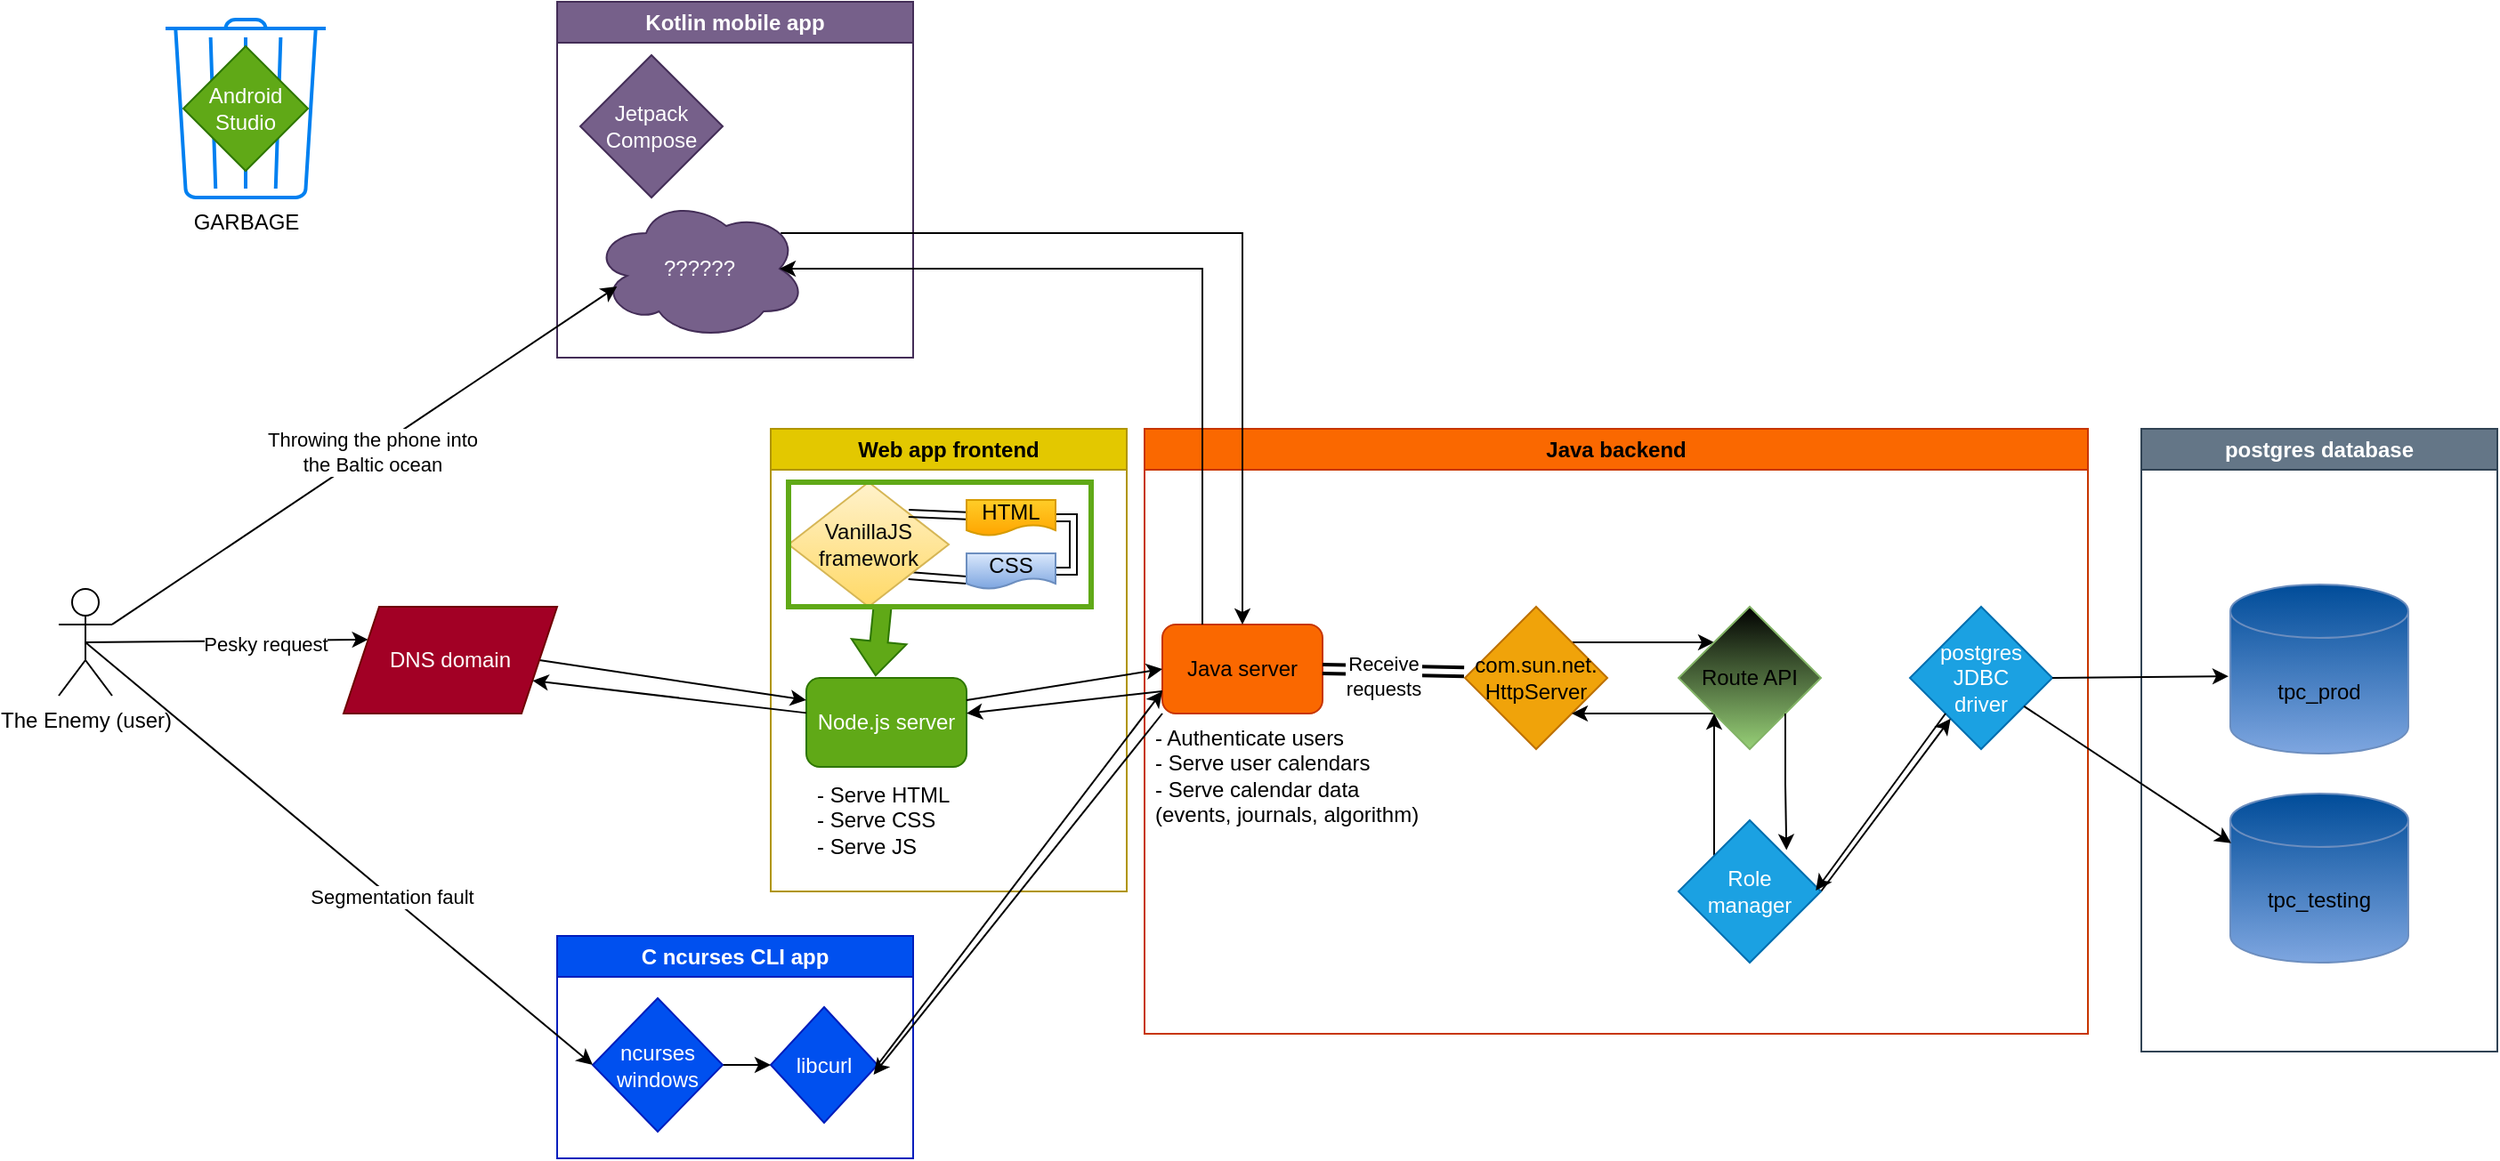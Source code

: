 <mxfile version="24.7.17">
  <diagram name="Page-1" id="qCrpPGSgyrSHu1Y6GTcY">
    <mxGraphModel dx="1646" dy="481" grid="1" gridSize="10" guides="1" tooltips="1" connect="1" arrows="1" fold="1" page="1" pageScale="1" pageWidth="827" pageHeight="1169" math="0" shadow="0">
      <root>
        <mxCell id="0" />
        <mxCell id="1" parent="0" />
        <mxCell id="ocARtNPw27UIIIYKhRhL-1" value="Java backend" style="swimlane;whiteSpace=wrap;html=1;fillColor=#fa6800;fontColor=#000000;strokeColor=#C73500;" parent="1" vertex="1">
          <mxGeometry x="-110" y="300" width="530" height="340" as="geometry" />
        </mxCell>
        <mxCell id="ocARtNPw27UIIIYKhRhL-31" value="Java server" style="rounded=1;whiteSpace=wrap;html=1;fillColor=#fa6800;fontColor=#000000;strokeColor=#C73500;" parent="ocARtNPw27UIIIYKhRhL-1" vertex="1">
          <mxGeometry x="10" y="110" width="90" height="50" as="geometry" />
        </mxCell>
        <mxCell id="ocARtNPw27UIIIYKhRhL-35" value="- Authenticate users&lt;div&gt;- Serve user calendars&lt;/div&gt;&lt;div&gt;- Serve calendar data (events, journals, algorithm)&lt;/div&gt;" style="text;strokeColor=none;fillColor=none;align=left;verticalAlign=middle;spacingLeft=4;spacingRight=4;overflow=hidden;points=[[0,0.5],[1,0.5]];portConstraint=eastwest;rotatable=0;whiteSpace=wrap;html=1;" parent="ocARtNPw27UIIIYKhRhL-1" vertex="1">
          <mxGeometry y="160" width="160" height="70" as="geometry" />
        </mxCell>
        <mxCell id="ocARtNPw27UIIIYKhRhL-60" value="postgres&lt;div&gt;JDBC&lt;/div&gt;&lt;div&gt;driver&lt;/div&gt;" style="rhombus;whiteSpace=wrap;html=1;fillColor=#1ba1e2;fontColor=#ffffff;strokeColor=#006EAF;" parent="ocARtNPw27UIIIYKhRhL-1" vertex="1">
          <mxGeometry x="430" y="100" width="80" height="80" as="geometry" />
        </mxCell>
        <mxCell id="ocARtNPw27UIIIYKhRhL-88" style="edgeStyle=orthogonalEdgeStyle;rounded=0;orthogonalLoop=1;jettySize=auto;html=1;exitX=1;exitY=0;exitDx=0;exitDy=0;entryX=0;entryY=0;entryDx=0;entryDy=0;" parent="ocARtNPw27UIIIYKhRhL-1" source="ocARtNPw27UIIIYKhRhL-65" target="ocARtNPw27UIIIYKhRhL-87" edge="1">
          <mxGeometry relative="1" as="geometry" />
        </mxCell>
        <mxCell id="ocARtNPw27UIIIYKhRhL-65" value="com.sun.net.&lt;div&gt;HttpServer&lt;/div&gt;" style="rhombus;whiteSpace=wrap;html=1;fillColor=#f0a30a;fontColor=#000000;strokeColor=#BD7000;" parent="ocARtNPw27UIIIYKhRhL-1" vertex="1">
          <mxGeometry x="180" y="100" width="80" height="80" as="geometry" />
        </mxCell>
        <mxCell id="ocARtNPw27UIIIYKhRhL-82" style="rounded=0;orthogonalLoop=1;jettySize=auto;html=1;exitX=-0.006;exitY=0.458;exitDx=0;exitDy=0;entryX=1;entryY=0.5;entryDx=0;entryDy=0;shape=link;strokeWidth=2;exitPerimeter=0;" parent="ocARtNPw27UIIIYKhRhL-1" source="ocARtNPw27UIIIYKhRhL-65" target="ocARtNPw27UIIIYKhRhL-31" edge="1">
          <mxGeometry relative="1" as="geometry" />
        </mxCell>
        <mxCell id="ocARtNPw27UIIIYKhRhL-83" value="Receive&lt;div&gt;requests&lt;/div&gt;" style="edgeLabel;html=1;align=center;verticalAlign=middle;resizable=0;points=[];" parent="ocARtNPw27UIIIYKhRhL-82" vertex="1" connectable="0">
          <mxGeometry x="0.141" y="3" relative="1" as="geometry">
            <mxPoint as="offset" />
          </mxGeometry>
        </mxCell>
        <mxCell id="ocARtNPw27UIIIYKhRhL-89" style="edgeStyle=orthogonalEdgeStyle;rounded=0;orthogonalLoop=1;jettySize=auto;html=1;exitX=0;exitY=1;exitDx=0;exitDy=0;entryX=1;entryY=1;entryDx=0;entryDy=0;" parent="ocARtNPw27UIIIYKhRhL-1" source="ocARtNPw27UIIIYKhRhL-87" target="ocARtNPw27UIIIYKhRhL-65" edge="1">
          <mxGeometry relative="1" as="geometry" />
        </mxCell>
        <mxCell id="ocARtNPw27UIIIYKhRhL-87" value="Route API" style="rhombus;whiteSpace=wrap;html=1;fillColor=#000000;strokeColor=#82b366;gradientColor=#97d077;" parent="ocARtNPw27UIIIYKhRhL-1" vertex="1">
          <mxGeometry x="300" y="100" width="80" height="80" as="geometry" />
        </mxCell>
        <mxCell id="ocARtNPw27UIIIYKhRhL-94" style="edgeStyle=orthogonalEdgeStyle;rounded=0;orthogonalLoop=1;jettySize=auto;html=1;exitX=0;exitY=0;exitDx=0;exitDy=0;entryX=0;entryY=1;entryDx=0;entryDy=0;" parent="ocARtNPw27UIIIYKhRhL-1" source="ocARtNPw27UIIIYKhRhL-90" target="ocARtNPw27UIIIYKhRhL-87" edge="1">
          <mxGeometry relative="1" as="geometry" />
        </mxCell>
        <mxCell id="ocARtNPw27UIIIYKhRhL-95" style="rounded=0;orthogonalLoop=1;jettySize=auto;html=1;exitX=1;exitY=0.5;exitDx=0;exitDy=0;" parent="ocARtNPw27UIIIYKhRhL-1" source="ocARtNPw27UIIIYKhRhL-90" target="ocARtNPw27UIIIYKhRhL-60" edge="1">
          <mxGeometry relative="1" as="geometry" />
        </mxCell>
        <mxCell id="ocARtNPw27UIIIYKhRhL-90" value="Role&lt;div&gt;manager&lt;/div&gt;" style="rhombus;whiteSpace=wrap;html=1;fillColor=#1ba1e2;strokeColor=#006EAF;fontColor=#ffffff;" parent="ocARtNPw27UIIIYKhRhL-1" vertex="1">
          <mxGeometry x="300" y="220" width="80" height="80" as="geometry" />
        </mxCell>
        <mxCell id="ocARtNPw27UIIIYKhRhL-93" style="edgeStyle=orthogonalEdgeStyle;rounded=0;orthogonalLoop=1;jettySize=auto;html=1;exitX=1;exitY=1;exitDx=0;exitDy=0;entryX=0.758;entryY=0.21;entryDx=0;entryDy=0;entryPerimeter=0;" parent="ocARtNPw27UIIIYKhRhL-1" source="ocARtNPw27UIIIYKhRhL-87" target="ocARtNPw27UIIIYKhRhL-90" edge="1">
          <mxGeometry relative="1" as="geometry" />
        </mxCell>
        <mxCell id="ocARtNPw27UIIIYKhRhL-96" style="rounded=0;orthogonalLoop=1;jettySize=auto;html=1;exitX=0;exitY=1;exitDx=0;exitDy=0;entryX=0.964;entryY=0.494;entryDx=0;entryDy=0;entryPerimeter=0;" parent="ocARtNPw27UIIIYKhRhL-1" source="ocARtNPw27UIIIYKhRhL-60" target="ocARtNPw27UIIIYKhRhL-90" edge="1">
          <mxGeometry relative="1" as="geometry" />
        </mxCell>
        <mxCell id="ocARtNPw27UIIIYKhRhL-2" value="Web app frontend" style="swimlane;whiteSpace=wrap;html=1;fillColor=#e3c800;fontColor=#000000;strokeColor=#B09500;" parent="1" vertex="1">
          <mxGeometry x="-320" y="300" width="200" height="260" as="geometry" />
        </mxCell>
        <mxCell id="ocARtNPw27UIIIYKhRhL-22" value="Node.js server" style="rounded=1;whiteSpace=wrap;html=1;fillColor=#60a917;fontColor=#ffffff;strokeColor=#2D7600;" parent="ocARtNPw27UIIIYKhRhL-2" vertex="1">
          <mxGeometry x="20" y="140" width="90" height="50" as="geometry" />
        </mxCell>
        <mxCell id="ocARtNPw27UIIIYKhRhL-36" value="- Serve HTML&lt;div&gt;- Serve CSS&lt;/div&gt;&lt;div&gt;- Serve JS&lt;/div&gt;" style="text;strokeColor=none;fillColor=none;align=left;verticalAlign=middle;spacingLeft=4;spacingRight=4;overflow=hidden;points=[[0,0.5],[1,0.5]];portConstraint=eastwest;rotatable=0;whiteSpace=wrap;html=1;" parent="ocARtNPw27UIIIYKhRhL-2" vertex="1">
          <mxGeometry x="20" y="190" width="100" height="60" as="geometry" />
        </mxCell>
        <mxCell id="ocARtNPw27UIIIYKhRhL-111" style="rounded=0;orthogonalLoop=1;jettySize=auto;html=1;exitX=1;exitY=1;exitDx=0;exitDy=0;entryX=0;entryY=0.75;entryDx=0;entryDy=0;shape=link;" parent="ocARtNPw27UIIIYKhRhL-2" source="ocARtNPw27UIIIYKhRhL-106" target="ocARtNPw27UIIIYKhRhL-108" edge="1">
          <mxGeometry relative="1" as="geometry" />
        </mxCell>
        <mxCell id="ocARtNPw27UIIIYKhRhL-106" value="&lt;font color=&quot;#080808&quot;&gt;VanillaJS&lt;/font&gt;&lt;div&gt;&lt;font color=&quot;#080808&quot;&gt;framework&lt;/font&gt;&lt;/div&gt;" style="rhombus;whiteSpace=wrap;html=1;fillColor=#fff2cc;gradientColor=#ffd966;strokeColor=#d6b656;" parent="ocARtNPw27UIIIYKhRhL-2" vertex="1">
          <mxGeometry x="10" y="30" width="90" height="70" as="geometry" />
        </mxCell>
        <mxCell id="ocARtNPw27UIIIYKhRhL-109" style="edgeStyle=orthogonalEdgeStyle;rounded=0;orthogonalLoop=1;jettySize=auto;html=1;exitX=1;exitY=0.5;exitDx=0;exitDy=0;entryX=1;entryY=0.5;entryDx=0;entryDy=0;shape=link;" parent="ocARtNPw27UIIIYKhRhL-2" source="ocARtNPw27UIIIYKhRhL-107" target="ocARtNPw27UIIIYKhRhL-108" edge="1">
          <mxGeometry relative="1" as="geometry">
            <mxPoint x="180" y="80" as="targetPoint" />
            <Array as="points">
              <mxPoint x="170" y="50" />
              <mxPoint x="170" y="80" />
            </Array>
          </mxGeometry>
        </mxCell>
        <mxCell id="ocARtNPw27UIIIYKhRhL-110" style="rounded=0;orthogonalLoop=1;jettySize=auto;html=1;entryX=1;entryY=0;entryDx=0;entryDy=0;shape=link;" parent="ocARtNPw27UIIIYKhRhL-2" source="ocARtNPw27UIIIYKhRhL-107" target="ocARtNPw27UIIIYKhRhL-106" edge="1">
          <mxGeometry relative="1" as="geometry" />
        </mxCell>
        <mxCell id="ocARtNPw27UIIIYKhRhL-107" value="&lt;font color=&quot;#000000&quot;&gt;HTML&lt;/font&gt;" style="shape=document;whiteSpace=wrap;html=1;boundedLbl=1;fillColor=#ffcd28;gradientColor=#ffa500;strokeColor=#d79b00;" parent="ocARtNPw27UIIIYKhRhL-2" vertex="1">
          <mxGeometry x="110" y="40" width="50" height="20" as="geometry" />
        </mxCell>
        <mxCell id="ocARtNPw27UIIIYKhRhL-108" value="&lt;font color=&quot;#000000&quot;&gt;CSS&lt;/font&gt;" style="shape=document;whiteSpace=wrap;html=1;boundedLbl=1;fillColor=#dae8fc;gradientColor=#7ea6e0;strokeColor=#6c8ebf;" parent="ocARtNPw27UIIIYKhRhL-2" vertex="1">
          <mxGeometry x="110" y="70" width="50" height="20" as="geometry" />
        </mxCell>
        <mxCell id="ocARtNPw27UIIIYKhRhL-115" value="" style="shape=flexArrow;endArrow=classic;html=1;rounded=0;fillColor=#60a917;strokeColor=#2D7600;exitX=0.313;exitY=0.977;exitDx=0;exitDy=0;exitPerimeter=0;entryX=0.432;entryY=-0.019;entryDx=0;entryDy=0;entryPerimeter=0;" parent="ocARtNPw27UIIIYKhRhL-2" source="ocARtNPw27UIIIYKhRhL-128" target="ocARtNPw27UIIIYKhRhL-22" edge="1">
          <mxGeometry width="50" height="50" relative="1" as="geometry">
            <mxPoint x="110" y="100" as="sourcePoint" />
            <mxPoint x="70" y="130" as="targetPoint" />
          </mxGeometry>
        </mxCell>
        <mxCell id="ocARtNPw27UIIIYKhRhL-128" value="" style="rounded=0;whiteSpace=wrap;html=1;perimeterSpacing=1;fillColor=none;fontColor=#ffffff;strokeColor=#60A917;strokeWidth=3;" parent="ocARtNPw27UIIIYKhRhL-2" vertex="1">
          <mxGeometry x="10" y="30" width="170" height="70" as="geometry" />
        </mxCell>
        <mxCell id="ocARtNPw27UIIIYKhRhL-3" value="Kotlin mobile app" style="swimlane;whiteSpace=wrap;html=1;fillColor=#76608a;fontColor=#ffffff;strokeColor=#432D57;" parent="1" vertex="1">
          <mxGeometry x="-440" y="60" width="200" height="200" as="geometry" />
        </mxCell>
        <mxCell id="ocARtNPw27UIIIYKhRhL-103" value="Jetpack&lt;div&gt;Compose&lt;/div&gt;" style="rhombus;whiteSpace=wrap;html=1;fillColor=#76608a;fontColor=#ffffff;strokeColor=#432D57;" parent="ocARtNPw27UIIIYKhRhL-3" vertex="1">
          <mxGeometry x="13" y="30" width="80" height="80" as="geometry" />
        </mxCell>
        <mxCell id="ocARtNPw27UIIIYKhRhL-5" value="postgres database" style="swimlane;whiteSpace=wrap;html=1;fillColor=#647687;fontColor=#ffffff;strokeColor=#314354;" parent="1" vertex="1">
          <mxGeometry x="450" y="300" width="200" height="350" as="geometry" />
        </mxCell>
        <mxCell id="ocARtNPw27UIIIYKhRhL-97" value="tpc_prod" style="shape=cylinder3;whiteSpace=wrap;html=1;boundedLbl=1;backgroundOutline=1;size=15;fillColor=#004C99;strokeColor=#6c8ebf;gradientColor=#7ea6e0;" parent="ocARtNPw27UIIIYKhRhL-5" vertex="1">
          <mxGeometry x="50" y="87.5" width="100" height="95" as="geometry" />
        </mxCell>
        <mxCell id="ocARtNPw27UIIIYKhRhL-98" value="tpc_testing" style="shape=cylinder3;whiteSpace=wrap;html=1;boundedLbl=1;backgroundOutline=1;size=15;fillColor=#004C99;strokeColor=#6c8ebf;gradientColor=#7ea6e0;" parent="ocARtNPw27UIIIYKhRhL-5" vertex="1">
          <mxGeometry x="50" y="205" width="100" height="95" as="geometry" />
        </mxCell>
        <mxCell id="ocARtNPw27UIIIYKhRhL-6" value="C ncurses CLI app" style="swimlane;whiteSpace=wrap;html=1;fillColor=#0050ef;fontColor=#ffffff;strokeColor=#001DBC;" parent="1" vertex="1">
          <mxGeometry x="-440" y="585" width="200" height="125" as="geometry" />
        </mxCell>
        <mxCell id="ocARtNPw27UIIIYKhRhL-39" value="libcurl" style="rhombus;whiteSpace=wrap;html=1;fillColor=#0050ef;fontColor=#ffffff;strokeColor=#001DBC;" parent="ocARtNPw27UIIIYKhRhL-6" vertex="1">
          <mxGeometry x="120" y="40" width="60" height="65" as="geometry" />
        </mxCell>
        <mxCell id="ocARtNPw27UIIIYKhRhL-41" value="" style="edgeStyle=orthogonalEdgeStyle;rounded=0;orthogonalLoop=1;jettySize=auto;html=1;" parent="ocARtNPw27UIIIYKhRhL-6" source="ocARtNPw27UIIIYKhRhL-40" target="ocARtNPw27UIIIYKhRhL-39" edge="1">
          <mxGeometry relative="1" as="geometry" />
        </mxCell>
        <mxCell id="ocARtNPw27UIIIYKhRhL-40" value="ncurses&lt;div&gt;windows&lt;/div&gt;" style="rhombus;whiteSpace=wrap;html=1;fillColor=#0050ef;fontColor=#ffffff;strokeColor=#001DBC;" parent="ocARtNPw27UIIIYKhRhL-6" vertex="1">
          <mxGeometry x="20" y="35" width="73" height="75" as="geometry" />
        </mxCell>
        <mxCell id="ocARtNPw27UIIIYKhRhL-15" style="rounded=0;orthogonalLoop=1;jettySize=auto;html=1;exitX=0.5;exitY=0.5;exitDx=0;exitDy=0;exitPerimeter=0;entryX=0;entryY=0.25;entryDx=0;entryDy=0;" parent="1" source="ocARtNPw27UIIIYKhRhL-9" target="ocARtNPw27UIIIYKhRhL-14" edge="1">
          <mxGeometry relative="1" as="geometry" />
        </mxCell>
        <mxCell id="ocARtNPw27UIIIYKhRhL-16" value="Pesky request" style="edgeLabel;html=1;align=center;verticalAlign=middle;resizable=0;points=[];" parent="ocARtNPw27UIIIYKhRhL-15" vertex="1" connectable="0">
          <mxGeometry x="0.267" y="-2" relative="1" as="geometry">
            <mxPoint as="offset" />
          </mxGeometry>
        </mxCell>
        <mxCell id="ocARtNPw27UIIIYKhRhL-43" style="rounded=0;orthogonalLoop=1;jettySize=auto;html=1;exitX=0.5;exitY=0.5;exitDx=0;exitDy=0;exitPerimeter=0;entryX=0;entryY=0.5;entryDx=0;entryDy=0;" parent="1" source="ocARtNPw27UIIIYKhRhL-9" target="ocARtNPw27UIIIYKhRhL-40" edge="1">
          <mxGeometry relative="1" as="geometry" />
        </mxCell>
        <mxCell id="ocARtNPw27UIIIYKhRhL-44" value="Segmentation fault" style="edgeLabel;html=1;align=center;verticalAlign=middle;resizable=0;points=[];" parent="ocARtNPw27UIIIYKhRhL-43" vertex="1" connectable="0">
          <mxGeometry x="0.203" relative="1" as="geometry">
            <mxPoint as="offset" />
          </mxGeometry>
        </mxCell>
        <mxCell id="ocARtNPw27UIIIYKhRhL-9" value="The Enemy (user)" style="shape=umlActor;verticalLabelPosition=bottom;verticalAlign=top;html=1;outlineConnect=0;" parent="1" vertex="1">
          <mxGeometry x="-720" y="390" width="30" height="60" as="geometry" />
        </mxCell>
        <mxCell id="ocARtNPw27UIIIYKhRhL-19" style="rounded=0;orthogonalLoop=1;jettySize=auto;html=1;exitX=1;exitY=0.5;exitDx=0;exitDy=0;entryX=0;entryY=0.25;entryDx=0;entryDy=0;" parent="1" source="ocARtNPw27UIIIYKhRhL-14" target="ocARtNPw27UIIIYKhRhL-22" edge="1">
          <mxGeometry relative="1" as="geometry" />
        </mxCell>
        <mxCell id="ocARtNPw27UIIIYKhRhL-14" value="DNS domain" style="shape=parallelogram;perimeter=parallelogramPerimeter;whiteSpace=wrap;html=1;fixedSize=1;fillColor=#a20025;fontColor=#ffffff;strokeColor=#6F0000;" parent="1" vertex="1">
          <mxGeometry x="-560" y="400" width="120" height="60" as="geometry" />
        </mxCell>
        <mxCell id="ocARtNPw27UIIIYKhRhL-28" style="rounded=0;orthogonalLoop=1;jettySize=auto;html=1;entryX=1;entryY=0.75;entryDx=0;entryDy=0;" parent="1" source="ocARtNPw27UIIIYKhRhL-22" target="ocARtNPw27UIIIYKhRhL-14" edge="1">
          <mxGeometry relative="1" as="geometry" />
        </mxCell>
        <mxCell id="ocARtNPw27UIIIYKhRhL-32" style="rounded=0;orthogonalLoop=1;jettySize=auto;html=1;exitX=1;exitY=0.25;exitDx=0;exitDy=0;entryX=0;entryY=0.5;entryDx=0;entryDy=0;" parent="1" source="ocARtNPw27UIIIYKhRhL-22" target="ocARtNPw27UIIIYKhRhL-31" edge="1">
          <mxGeometry relative="1" as="geometry" />
        </mxCell>
        <mxCell id="ocARtNPw27UIIIYKhRhL-33" style="rounded=0;orthogonalLoop=1;jettySize=auto;html=1;exitX=0;exitY=0.75;exitDx=0;exitDy=0;" parent="1" source="ocARtNPw27UIIIYKhRhL-31" target="ocARtNPw27UIIIYKhRhL-22" edge="1">
          <mxGeometry relative="1" as="geometry" />
        </mxCell>
        <mxCell id="ocARtNPw27UIIIYKhRhL-46" style="rounded=0;orthogonalLoop=1;jettySize=auto;html=1;exitX=1;exitY=0.5;exitDx=0;exitDy=0;entryX=0;entryY=0.75;entryDx=0;entryDy=0;" parent="1" source="ocARtNPw27UIIIYKhRhL-39" target="ocARtNPw27UIIIYKhRhL-31" edge="1">
          <mxGeometry relative="1" as="geometry">
            <mxPoint x="-30" y="500" as="targetPoint" />
          </mxGeometry>
        </mxCell>
        <mxCell id="ocARtNPw27UIIIYKhRhL-48" style="rounded=0;orthogonalLoop=1;jettySize=auto;html=1;exitX=0;exitY=1;exitDx=0;exitDy=0;entryX=0.963;entryY=0.584;entryDx=0;entryDy=0;entryPerimeter=0;" parent="1" source="ocARtNPw27UIIIYKhRhL-31" target="ocARtNPw27UIIIYKhRhL-39" edge="1">
          <mxGeometry relative="1" as="geometry" />
        </mxCell>
        <mxCell id="ocARtNPw27UIIIYKhRhL-52" style="edgeStyle=orthogonalEdgeStyle;rounded=0;orthogonalLoop=1;jettySize=auto;html=1;exitX=0.88;exitY=0.25;exitDx=0;exitDy=0;exitPerimeter=0;" parent="1" source="ocARtNPw27UIIIYKhRhL-49" target="ocARtNPw27UIIIYKhRhL-31" edge="1">
          <mxGeometry relative="1" as="geometry" />
        </mxCell>
        <mxCell id="ocARtNPw27UIIIYKhRhL-49" value="??????" style="ellipse;shape=cloud;whiteSpace=wrap;html=1;fillColor=#76608a;fontColor=#ffffff;strokeColor=#432D57;" parent="1" vertex="1">
          <mxGeometry x="-420" y="170" width="120" height="80" as="geometry" />
        </mxCell>
        <mxCell id="ocARtNPw27UIIIYKhRhL-50" style="rounded=0;orthogonalLoop=1;jettySize=auto;html=1;entryX=0.114;entryY=0.625;entryDx=0;entryDy=0;entryPerimeter=0;" parent="1" source="ocARtNPw27UIIIYKhRhL-9" target="ocARtNPw27UIIIYKhRhL-49" edge="1">
          <mxGeometry relative="1" as="geometry" />
        </mxCell>
        <mxCell id="ocARtNPw27UIIIYKhRhL-51" value="Throwing the phone into&lt;div&gt;the Baltic ocean&lt;/div&gt;" style="edgeLabel;html=1;align=center;verticalAlign=middle;resizable=0;points=[];" parent="ocARtNPw27UIIIYKhRhL-50" vertex="1" connectable="0">
          <mxGeometry x="0.027" relative="1" as="geometry">
            <mxPoint as="offset" />
          </mxGeometry>
        </mxCell>
        <mxCell id="ocARtNPw27UIIIYKhRhL-58" style="edgeStyle=orthogonalEdgeStyle;rounded=0;orthogonalLoop=1;jettySize=auto;html=1;exitX=0.25;exitY=0;exitDx=0;exitDy=0;entryX=0.875;entryY=0.5;entryDx=0;entryDy=0;entryPerimeter=0;" parent="1" source="ocARtNPw27UIIIYKhRhL-31" target="ocARtNPw27UIIIYKhRhL-49" edge="1">
          <mxGeometry relative="1" as="geometry">
            <mxPoint x="-77.833" y="220.0" as="targetPoint" />
            <Array as="points">
              <mxPoint x="-77" y="210" />
            </Array>
          </mxGeometry>
        </mxCell>
        <mxCell id="ocARtNPw27UIIIYKhRhL-100" style="rounded=0;orthogonalLoop=1;jettySize=auto;html=1;exitX=1;exitY=0.5;exitDx=0;exitDy=0;entryX=-0.01;entryY=0.543;entryDx=0;entryDy=0;entryPerimeter=0;" parent="1" source="ocARtNPw27UIIIYKhRhL-60" target="ocARtNPw27UIIIYKhRhL-97" edge="1">
          <mxGeometry relative="1" as="geometry" />
        </mxCell>
        <mxCell id="ocARtNPw27UIIIYKhRhL-101" style="rounded=0;orthogonalLoop=1;jettySize=auto;html=1;entryX=0.005;entryY=0.293;entryDx=0;entryDy=0;entryPerimeter=0;" parent="1" source="ocARtNPw27UIIIYKhRhL-60" target="ocARtNPw27UIIIYKhRhL-98" edge="1">
          <mxGeometry relative="1" as="geometry" />
        </mxCell>
        <mxCell id="ocARtNPw27UIIIYKhRhL-104" value="&lt;font color=&quot;#000000&quot;&gt;GARBAGE&lt;/font&gt;" style="html=1;verticalLabelPosition=bottom;align=center;labelBackgroundColor=#ffffff;verticalAlign=top;strokeWidth=2;strokeColor=#0080F0;shadow=0;dashed=0;shape=mxgraph.ios7.icons.trashcan;" parent="1" vertex="1">
          <mxGeometry x="-660" y="70" width="90" height="100" as="geometry" />
        </mxCell>
        <mxCell id="ocARtNPw27UIIIYKhRhL-105" value="Android&lt;div&gt;Studio&lt;/div&gt;" style="rhombus;whiteSpace=wrap;html=1;fillColor=#60a917;fontColor=#ffffff;strokeColor=#2D7600;" parent="1" vertex="1">
          <mxGeometry x="-650" y="85" width="70" height="70" as="geometry" />
        </mxCell>
      </root>
    </mxGraphModel>
  </diagram>
</mxfile>

